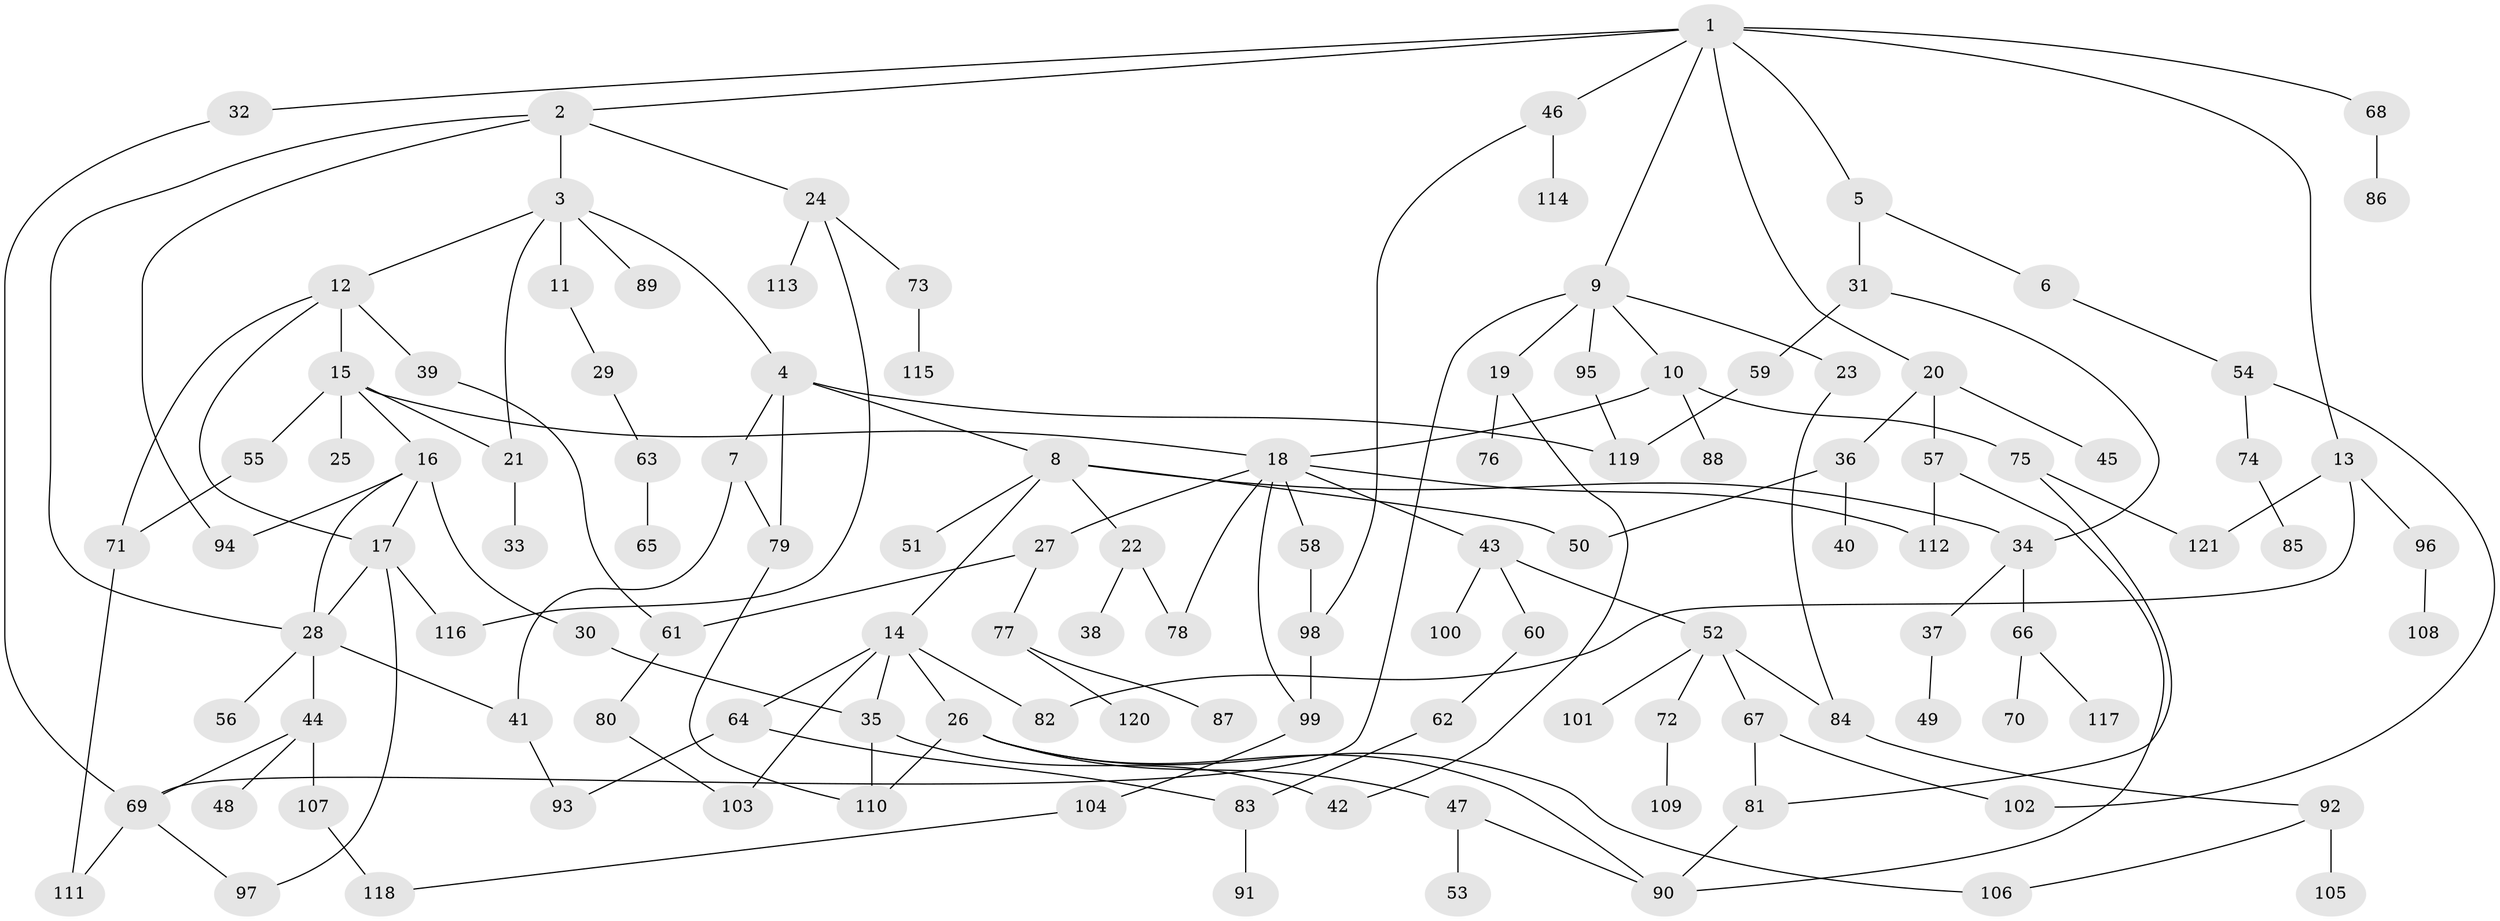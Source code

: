 // Generated by graph-tools (version 1.1) at 2025/49/03/09/25 03:49:21]
// undirected, 121 vertices, 160 edges
graph export_dot {
graph [start="1"]
  node [color=gray90,style=filled];
  1;
  2;
  3;
  4;
  5;
  6;
  7;
  8;
  9;
  10;
  11;
  12;
  13;
  14;
  15;
  16;
  17;
  18;
  19;
  20;
  21;
  22;
  23;
  24;
  25;
  26;
  27;
  28;
  29;
  30;
  31;
  32;
  33;
  34;
  35;
  36;
  37;
  38;
  39;
  40;
  41;
  42;
  43;
  44;
  45;
  46;
  47;
  48;
  49;
  50;
  51;
  52;
  53;
  54;
  55;
  56;
  57;
  58;
  59;
  60;
  61;
  62;
  63;
  64;
  65;
  66;
  67;
  68;
  69;
  70;
  71;
  72;
  73;
  74;
  75;
  76;
  77;
  78;
  79;
  80;
  81;
  82;
  83;
  84;
  85;
  86;
  87;
  88;
  89;
  90;
  91;
  92;
  93;
  94;
  95;
  96;
  97;
  98;
  99;
  100;
  101;
  102;
  103;
  104;
  105;
  106;
  107;
  108;
  109;
  110;
  111;
  112;
  113;
  114;
  115;
  116;
  117;
  118;
  119;
  120;
  121;
  1 -- 2;
  1 -- 5;
  1 -- 9;
  1 -- 13;
  1 -- 20;
  1 -- 32;
  1 -- 46;
  1 -- 68;
  2 -- 3;
  2 -- 24;
  2 -- 94;
  2 -- 28;
  3 -- 4;
  3 -- 11;
  3 -- 12;
  3 -- 21;
  3 -- 89;
  4 -- 7;
  4 -- 8;
  4 -- 79;
  4 -- 119;
  5 -- 6;
  5 -- 31;
  6 -- 54;
  7 -- 79;
  7 -- 41;
  8 -- 14;
  8 -- 22;
  8 -- 50;
  8 -- 51;
  8 -- 34;
  9 -- 10;
  9 -- 19;
  9 -- 23;
  9 -- 95;
  9 -- 69;
  10 -- 18;
  10 -- 75;
  10 -- 88;
  11 -- 29;
  12 -- 15;
  12 -- 39;
  12 -- 71;
  12 -- 17;
  13 -- 82;
  13 -- 96;
  13 -- 121;
  14 -- 26;
  14 -- 64;
  14 -- 35;
  14 -- 82;
  14 -- 103;
  15 -- 16;
  15 -- 25;
  15 -- 55;
  15 -- 18;
  15 -- 21;
  16 -- 17;
  16 -- 28;
  16 -- 30;
  16 -- 94;
  17 -- 97;
  17 -- 116;
  17 -- 28;
  18 -- 27;
  18 -- 43;
  18 -- 58;
  18 -- 78;
  18 -- 99;
  18 -- 112;
  19 -- 42;
  19 -- 76;
  20 -- 36;
  20 -- 45;
  20 -- 57;
  21 -- 33;
  22 -- 38;
  22 -- 78;
  23 -- 84;
  24 -- 73;
  24 -- 113;
  24 -- 116;
  26 -- 47;
  26 -- 106;
  26 -- 90;
  26 -- 110;
  27 -- 77;
  27 -- 61;
  28 -- 41;
  28 -- 44;
  28 -- 56;
  29 -- 63;
  30 -- 35;
  31 -- 34;
  31 -- 59;
  32 -- 69;
  34 -- 37;
  34 -- 66;
  35 -- 110;
  35 -- 42;
  36 -- 40;
  36 -- 50;
  37 -- 49;
  39 -- 61;
  41 -- 93;
  43 -- 52;
  43 -- 60;
  43 -- 100;
  44 -- 48;
  44 -- 69;
  44 -- 107;
  46 -- 98;
  46 -- 114;
  47 -- 53;
  47 -- 90;
  52 -- 67;
  52 -- 72;
  52 -- 84;
  52 -- 101;
  54 -- 74;
  54 -- 102;
  55 -- 71;
  57 -- 112;
  57 -- 90;
  58 -- 98;
  59 -- 119;
  60 -- 62;
  61 -- 80;
  62 -- 83;
  63 -- 65;
  64 -- 83;
  64 -- 93;
  66 -- 70;
  66 -- 117;
  67 -- 81;
  67 -- 102;
  68 -- 86;
  69 -- 111;
  69 -- 97;
  71 -- 111;
  72 -- 109;
  73 -- 115;
  74 -- 85;
  75 -- 121;
  75 -- 81;
  77 -- 87;
  77 -- 120;
  79 -- 110;
  80 -- 103;
  81 -- 90;
  83 -- 91;
  84 -- 92;
  92 -- 105;
  92 -- 106;
  95 -- 119;
  96 -- 108;
  98 -- 99;
  99 -- 104;
  104 -- 118;
  107 -- 118;
}
